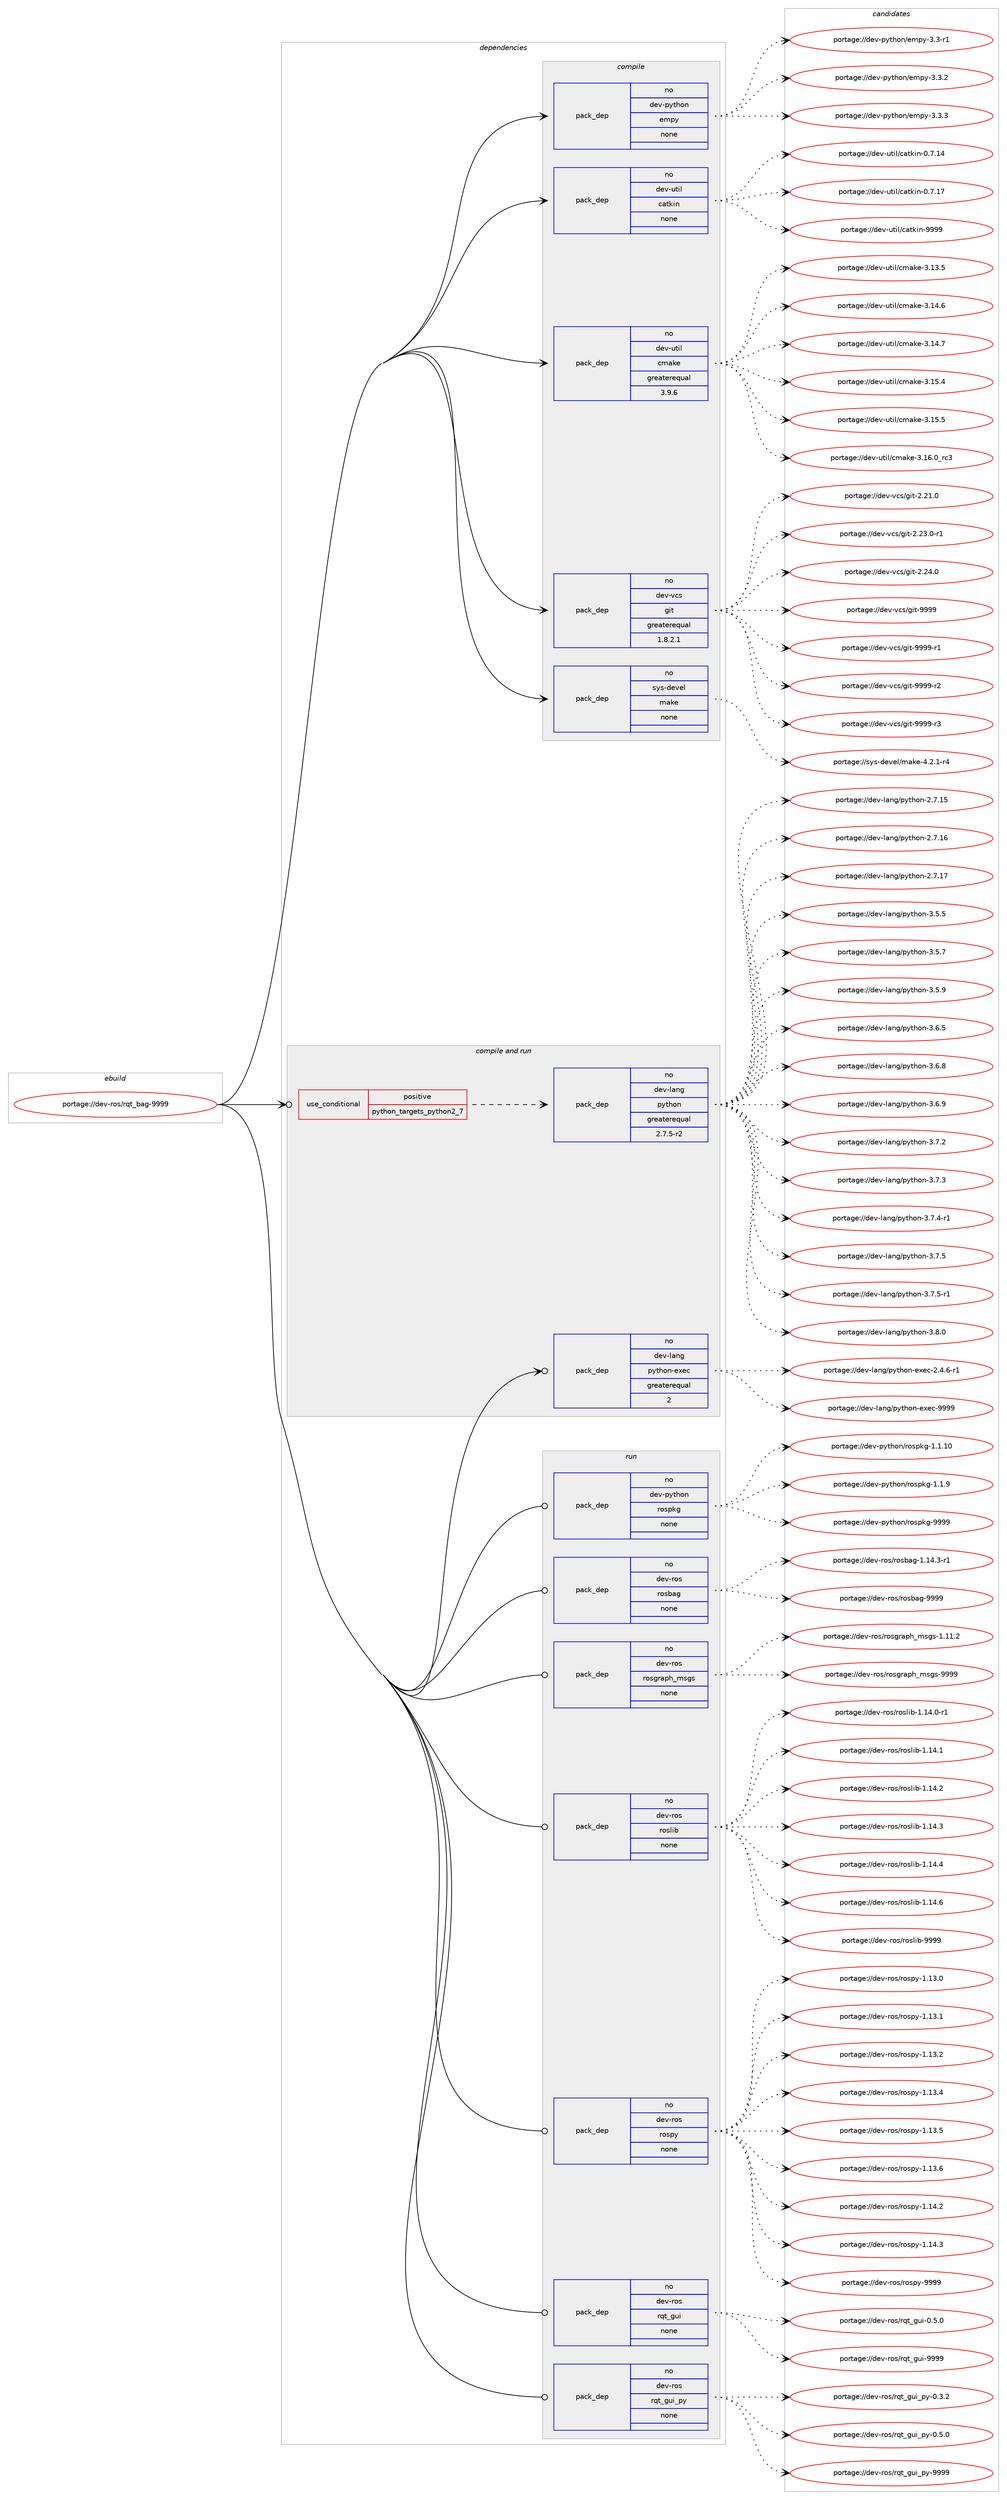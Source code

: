 digraph prolog {

# *************
# Graph options
# *************

newrank=true;
concentrate=true;
compound=true;
graph [rankdir=LR,fontname=Helvetica,fontsize=10,ranksep=1.5];#, ranksep=2.5, nodesep=0.2];
edge  [arrowhead=vee];
node  [fontname=Helvetica,fontsize=10];

# **********
# The ebuild
# **********

subgraph cluster_leftcol {
color=gray;
rank=same;
label=<<i>ebuild</i>>;
id [label="portage://dev-ros/rqt_bag-9999", color=red, width=4, href="../dev-ros/rqt_bag-9999.svg"];
}

# ****************
# The dependencies
# ****************

subgraph cluster_midcol {
color=gray;
label=<<i>dependencies</i>>;
subgraph cluster_compile {
fillcolor="#eeeeee";
style=filled;
label=<<i>compile</i>>;
subgraph pack152208 {
dependency200193 [label=<<TABLE BORDER="0" CELLBORDER="1" CELLSPACING="0" CELLPADDING="4" WIDTH="220"><TR><TD ROWSPAN="6" CELLPADDING="30">pack_dep</TD></TR><TR><TD WIDTH="110">no</TD></TR><TR><TD>dev-python</TD></TR><TR><TD>empy</TD></TR><TR><TD>none</TD></TR><TR><TD></TD></TR></TABLE>>, shape=none, color=blue];
}
id:e -> dependency200193:w [weight=20,style="solid",arrowhead="vee"];
subgraph pack152209 {
dependency200194 [label=<<TABLE BORDER="0" CELLBORDER="1" CELLSPACING="0" CELLPADDING="4" WIDTH="220"><TR><TD ROWSPAN="6" CELLPADDING="30">pack_dep</TD></TR><TR><TD WIDTH="110">no</TD></TR><TR><TD>dev-util</TD></TR><TR><TD>catkin</TD></TR><TR><TD>none</TD></TR><TR><TD></TD></TR></TABLE>>, shape=none, color=blue];
}
id:e -> dependency200194:w [weight=20,style="solid",arrowhead="vee"];
subgraph pack152210 {
dependency200195 [label=<<TABLE BORDER="0" CELLBORDER="1" CELLSPACING="0" CELLPADDING="4" WIDTH="220"><TR><TD ROWSPAN="6" CELLPADDING="30">pack_dep</TD></TR><TR><TD WIDTH="110">no</TD></TR><TR><TD>dev-util</TD></TR><TR><TD>cmake</TD></TR><TR><TD>greaterequal</TD></TR><TR><TD>3.9.6</TD></TR></TABLE>>, shape=none, color=blue];
}
id:e -> dependency200195:w [weight=20,style="solid",arrowhead="vee"];
subgraph pack152211 {
dependency200196 [label=<<TABLE BORDER="0" CELLBORDER="1" CELLSPACING="0" CELLPADDING="4" WIDTH="220"><TR><TD ROWSPAN="6" CELLPADDING="30">pack_dep</TD></TR><TR><TD WIDTH="110">no</TD></TR><TR><TD>dev-vcs</TD></TR><TR><TD>git</TD></TR><TR><TD>greaterequal</TD></TR><TR><TD>1.8.2.1</TD></TR></TABLE>>, shape=none, color=blue];
}
id:e -> dependency200196:w [weight=20,style="solid",arrowhead="vee"];
subgraph pack152212 {
dependency200197 [label=<<TABLE BORDER="0" CELLBORDER="1" CELLSPACING="0" CELLPADDING="4" WIDTH="220"><TR><TD ROWSPAN="6" CELLPADDING="30">pack_dep</TD></TR><TR><TD WIDTH="110">no</TD></TR><TR><TD>sys-devel</TD></TR><TR><TD>make</TD></TR><TR><TD>none</TD></TR><TR><TD></TD></TR></TABLE>>, shape=none, color=blue];
}
id:e -> dependency200197:w [weight=20,style="solid",arrowhead="vee"];
}
subgraph cluster_compileandrun {
fillcolor="#eeeeee";
style=filled;
label=<<i>compile and run</i>>;
subgraph cond44557 {
dependency200198 [label=<<TABLE BORDER="0" CELLBORDER="1" CELLSPACING="0" CELLPADDING="4"><TR><TD ROWSPAN="3" CELLPADDING="10">use_conditional</TD></TR><TR><TD>positive</TD></TR><TR><TD>python_targets_python2_7</TD></TR></TABLE>>, shape=none, color=red];
subgraph pack152213 {
dependency200199 [label=<<TABLE BORDER="0" CELLBORDER="1" CELLSPACING="0" CELLPADDING="4" WIDTH="220"><TR><TD ROWSPAN="6" CELLPADDING="30">pack_dep</TD></TR><TR><TD WIDTH="110">no</TD></TR><TR><TD>dev-lang</TD></TR><TR><TD>python</TD></TR><TR><TD>greaterequal</TD></TR><TR><TD>2.7.5-r2</TD></TR></TABLE>>, shape=none, color=blue];
}
dependency200198:e -> dependency200199:w [weight=20,style="dashed",arrowhead="vee"];
}
id:e -> dependency200198:w [weight=20,style="solid",arrowhead="odotvee"];
subgraph pack152214 {
dependency200200 [label=<<TABLE BORDER="0" CELLBORDER="1" CELLSPACING="0" CELLPADDING="4" WIDTH="220"><TR><TD ROWSPAN="6" CELLPADDING="30">pack_dep</TD></TR><TR><TD WIDTH="110">no</TD></TR><TR><TD>dev-lang</TD></TR><TR><TD>python-exec</TD></TR><TR><TD>greaterequal</TD></TR><TR><TD>2</TD></TR></TABLE>>, shape=none, color=blue];
}
id:e -> dependency200200:w [weight=20,style="solid",arrowhead="odotvee"];
}
subgraph cluster_run {
fillcolor="#eeeeee";
style=filled;
label=<<i>run</i>>;
subgraph pack152215 {
dependency200201 [label=<<TABLE BORDER="0" CELLBORDER="1" CELLSPACING="0" CELLPADDING="4" WIDTH="220"><TR><TD ROWSPAN="6" CELLPADDING="30">pack_dep</TD></TR><TR><TD WIDTH="110">no</TD></TR><TR><TD>dev-python</TD></TR><TR><TD>rospkg</TD></TR><TR><TD>none</TD></TR><TR><TD></TD></TR></TABLE>>, shape=none, color=blue];
}
id:e -> dependency200201:w [weight=20,style="solid",arrowhead="odot"];
subgraph pack152216 {
dependency200202 [label=<<TABLE BORDER="0" CELLBORDER="1" CELLSPACING="0" CELLPADDING="4" WIDTH="220"><TR><TD ROWSPAN="6" CELLPADDING="30">pack_dep</TD></TR><TR><TD WIDTH="110">no</TD></TR><TR><TD>dev-ros</TD></TR><TR><TD>rosbag</TD></TR><TR><TD>none</TD></TR><TR><TD></TD></TR></TABLE>>, shape=none, color=blue];
}
id:e -> dependency200202:w [weight=20,style="solid",arrowhead="odot"];
subgraph pack152217 {
dependency200203 [label=<<TABLE BORDER="0" CELLBORDER="1" CELLSPACING="0" CELLPADDING="4" WIDTH="220"><TR><TD ROWSPAN="6" CELLPADDING="30">pack_dep</TD></TR><TR><TD WIDTH="110">no</TD></TR><TR><TD>dev-ros</TD></TR><TR><TD>rosgraph_msgs</TD></TR><TR><TD>none</TD></TR><TR><TD></TD></TR></TABLE>>, shape=none, color=blue];
}
id:e -> dependency200203:w [weight=20,style="solid",arrowhead="odot"];
subgraph pack152218 {
dependency200204 [label=<<TABLE BORDER="0" CELLBORDER="1" CELLSPACING="0" CELLPADDING="4" WIDTH="220"><TR><TD ROWSPAN="6" CELLPADDING="30">pack_dep</TD></TR><TR><TD WIDTH="110">no</TD></TR><TR><TD>dev-ros</TD></TR><TR><TD>roslib</TD></TR><TR><TD>none</TD></TR><TR><TD></TD></TR></TABLE>>, shape=none, color=blue];
}
id:e -> dependency200204:w [weight=20,style="solid",arrowhead="odot"];
subgraph pack152219 {
dependency200205 [label=<<TABLE BORDER="0" CELLBORDER="1" CELLSPACING="0" CELLPADDING="4" WIDTH="220"><TR><TD ROWSPAN="6" CELLPADDING="30">pack_dep</TD></TR><TR><TD WIDTH="110">no</TD></TR><TR><TD>dev-ros</TD></TR><TR><TD>rospy</TD></TR><TR><TD>none</TD></TR><TR><TD></TD></TR></TABLE>>, shape=none, color=blue];
}
id:e -> dependency200205:w [weight=20,style="solid",arrowhead="odot"];
subgraph pack152220 {
dependency200206 [label=<<TABLE BORDER="0" CELLBORDER="1" CELLSPACING="0" CELLPADDING="4" WIDTH="220"><TR><TD ROWSPAN="6" CELLPADDING="30">pack_dep</TD></TR><TR><TD WIDTH="110">no</TD></TR><TR><TD>dev-ros</TD></TR><TR><TD>rqt_gui</TD></TR><TR><TD>none</TD></TR><TR><TD></TD></TR></TABLE>>, shape=none, color=blue];
}
id:e -> dependency200206:w [weight=20,style="solid",arrowhead="odot"];
subgraph pack152221 {
dependency200207 [label=<<TABLE BORDER="0" CELLBORDER="1" CELLSPACING="0" CELLPADDING="4" WIDTH="220"><TR><TD ROWSPAN="6" CELLPADDING="30">pack_dep</TD></TR><TR><TD WIDTH="110">no</TD></TR><TR><TD>dev-ros</TD></TR><TR><TD>rqt_gui_py</TD></TR><TR><TD>none</TD></TR><TR><TD></TD></TR></TABLE>>, shape=none, color=blue];
}
id:e -> dependency200207:w [weight=20,style="solid",arrowhead="odot"];
}
}

# **************
# The candidates
# **************

subgraph cluster_choices {
rank=same;
color=gray;
label=<<i>candidates</i>>;

subgraph choice152208 {
color=black;
nodesep=1;
choiceportage1001011184511212111610411111047101109112121455146514511449 [label="portage://dev-python/empy-3.3-r1", color=red, width=4,href="../dev-python/empy-3.3-r1.svg"];
choiceportage1001011184511212111610411111047101109112121455146514650 [label="portage://dev-python/empy-3.3.2", color=red, width=4,href="../dev-python/empy-3.3.2.svg"];
choiceportage1001011184511212111610411111047101109112121455146514651 [label="portage://dev-python/empy-3.3.3", color=red, width=4,href="../dev-python/empy-3.3.3.svg"];
dependency200193:e -> choiceportage1001011184511212111610411111047101109112121455146514511449:w [style=dotted,weight="100"];
dependency200193:e -> choiceportage1001011184511212111610411111047101109112121455146514650:w [style=dotted,weight="100"];
dependency200193:e -> choiceportage1001011184511212111610411111047101109112121455146514651:w [style=dotted,weight="100"];
}
subgraph choice152209 {
color=black;
nodesep=1;
choiceportage1001011184511711610510847999711610710511045484655464952 [label="portage://dev-util/catkin-0.7.14", color=red, width=4,href="../dev-util/catkin-0.7.14.svg"];
choiceportage1001011184511711610510847999711610710511045484655464955 [label="portage://dev-util/catkin-0.7.17", color=red, width=4,href="../dev-util/catkin-0.7.17.svg"];
choiceportage100101118451171161051084799971161071051104557575757 [label="portage://dev-util/catkin-9999", color=red, width=4,href="../dev-util/catkin-9999.svg"];
dependency200194:e -> choiceportage1001011184511711610510847999711610710511045484655464952:w [style=dotted,weight="100"];
dependency200194:e -> choiceportage1001011184511711610510847999711610710511045484655464955:w [style=dotted,weight="100"];
dependency200194:e -> choiceportage100101118451171161051084799971161071051104557575757:w [style=dotted,weight="100"];
}
subgraph choice152210 {
color=black;
nodesep=1;
choiceportage1001011184511711610510847991099710710145514649514653 [label="portage://dev-util/cmake-3.13.5", color=red, width=4,href="../dev-util/cmake-3.13.5.svg"];
choiceportage1001011184511711610510847991099710710145514649524654 [label="portage://dev-util/cmake-3.14.6", color=red, width=4,href="../dev-util/cmake-3.14.6.svg"];
choiceportage1001011184511711610510847991099710710145514649524655 [label="portage://dev-util/cmake-3.14.7", color=red, width=4,href="../dev-util/cmake-3.14.7.svg"];
choiceportage1001011184511711610510847991099710710145514649534652 [label="portage://dev-util/cmake-3.15.4", color=red, width=4,href="../dev-util/cmake-3.15.4.svg"];
choiceportage1001011184511711610510847991099710710145514649534653 [label="portage://dev-util/cmake-3.15.5", color=red, width=4,href="../dev-util/cmake-3.15.5.svg"];
choiceportage1001011184511711610510847991099710710145514649544648951149951 [label="portage://dev-util/cmake-3.16.0_rc3", color=red, width=4,href="../dev-util/cmake-3.16.0_rc3.svg"];
dependency200195:e -> choiceportage1001011184511711610510847991099710710145514649514653:w [style=dotted,weight="100"];
dependency200195:e -> choiceportage1001011184511711610510847991099710710145514649524654:w [style=dotted,weight="100"];
dependency200195:e -> choiceportage1001011184511711610510847991099710710145514649524655:w [style=dotted,weight="100"];
dependency200195:e -> choiceportage1001011184511711610510847991099710710145514649534652:w [style=dotted,weight="100"];
dependency200195:e -> choiceportage1001011184511711610510847991099710710145514649534653:w [style=dotted,weight="100"];
dependency200195:e -> choiceportage1001011184511711610510847991099710710145514649544648951149951:w [style=dotted,weight="100"];
}
subgraph choice152211 {
color=black;
nodesep=1;
choiceportage10010111845118991154710310511645504650494648 [label="portage://dev-vcs/git-2.21.0", color=red, width=4,href="../dev-vcs/git-2.21.0.svg"];
choiceportage100101118451189911547103105116455046505146484511449 [label="portage://dev-vcs/git-2.23.0-r1", color=red, width=4,href="../dev-vcs/git-2.23.0-r1.svg"];
choiceportage10010111845118991154710310511645504650524648 [label="portage://dev-vcs/git-2.24.0", color=red, width=4,href="../dev-vcs/git-2.24.0.svg"];
choiceportage1001011184511899115471031051164557575757 [label="portage://dev-vcs/git-9999", color=red, width=4,href="../dev-vcs/git-9999.svg"];
choiceportage10010111845118991154710310511645575757574511449 [label="portage://dev-vcs/git-9999-r1", color=red, width=4,href="../dev-vcs/git-9999-r1.svg"];
choiceportage10010111845118991154710310511645575757574511450 [label="portage://dev-vcs/git-9999-r2", color=red, width=4,href="../dev-vcs/git-9999-r2.svg"];
choiceportage10010111845118991154710310511645575757574511451 [label="portage://dev-vcs/git-9999-r3", color=red, width=4,href="../dev-vcs/git-9999-r3.svg"];
dependency200196:e -> choiceportage10010111845118991154710310511645504650494648:w [style=dotted,weight="100"];
dependency200196:e -> choiceportage100101118451189911547103105116455046505146484511449:w [style=dotted,weight="100"];
dependency200196:e -> choiceportage10010111845118991154710310511645504650524648:w [style=dotted,weight="100"];
dependency200196:e -> choiceportage1001011184511899115471031051164557575757:w [style=dotted,weight="100"];
dependency200196:e -> choiceportage10010111845118991154710310511645575757574511449:w [style=dotted,weight="100"];
dependency200196:e -> choiceportage10010111845118991154710310511645575757574511450:w [style=dotted,weight="100"];
dependency200196:e -> choiceportage10010111845118991154710310511645575757574511451:w [style=dotted,weight="100"];
}
subgraph choice152212 {
color=black;
nodesep=1;
choiceportage1151211154510010111810110847109971071014552465046494511452 [label="portage://sys-devel/make-4.2.1-r4", color=red, width=4,href="../sys-devel/make-4.2.1-r4.svg"];
dependency200197:e -> choiceportage1151211154510010111810110847109971071014552465046494511452:w [style=dotted,weight="100"];
}
subgraph choice152213 {
color=black;
nodesep=1;
choiceportage10010111845108971101034711212111610411111045504655464953 [label="portage://dev-lang/python-2.7.15", color=red, width=4,href="../dev-lang/python-2.7.15.svg"];
choiceportage10010111845108971101034711212111610411111045504655464954 [label="portage://dev-lang/python-2.7.16", color=red, width=4,href="../dev-lang/python-2.7.16.svg"];
choiceportage10010111845108971101034711212111610411111045504655464955 [label="portage://dev-lang/python-2.7.17", color=red, width=4,href="../dev-lang/python-2.7.17.svg"];
choiceportage100101118451089711010347112121116104111110455146534653 [label="portage://dev-lang/python-3.5.5", color=red, width=4,href="../dev-lang/python-3.5.5.svg"];
choiceportage100101118451089711010347112121116104111110455146534655 [label="portage://dev-lang/python-3.5.7", color=red, width=4,href="../dev-lang/python-3.5.7.svg"];
choiceportage100101118451089711010347112121116104111110455146534657 [label="portage://dev-lang/python-3.5.9", color=red, width=4,href="../dev-lang/python-3.5.9.svg"];
choiceportage100101118451089711010347112121116104111110455146544653 [label="portage://dev-lang/python-3.6.5", color=red, width=4,href="../dev-lang/python-3.6.5.svg"];
choiceportage100101118451089711010347112121116104111110455146544656 [label="portage://dev-lang/python-3.6.8", color=red, width=4,href="../dev-lang/python-3.6.8.svg"];
choiceportage100101118451089711010347112121116104111110455146544657 [label="portage://dev-lang/python-3.6.9", color=red, width=4,href="../dev-lang/python-3.6.9.svg"];
choiceportage100101118451089711010347112121116104111110455146554650 [label="portage://dev-lang/python-3.7.2", color=red, width=4,href="../dev-lang/python-3.7.2.svg"];
choiceportage100101118451089711010347112121116104111110455146554651 [label="portage://dev-lang/python-3.7.3", color=red, width=4,href="../dev-lang/python-3.7.3.svg"];
choiceportage1001011184510897110103471121211161041111104551465546524511449 [label="portage://dev-lang/python-3.7.4-r1", color=red, width=4,href="../dev-lang/python-3.7.4-r1.svg"];
choiceportage100101118451089711010347112121116104111110455146554653 [label="portage://dev-lang/python-3.7.5", color=red, width=4,href="../dev-lang/python-3.7.5.svg"];
choiceportage1001011184510897110103471121211161041111104551465546534511449 [label="portage://dev-lang/python-3.7.5-r1", color=red, width=4,href="../dev-lang/python-3.7.5-r1.svg"];
choiceportage100101118451089711010347112121116104111110455146564648 [label="portage://dev-lang/python-3.8.0", color=red, width=4,href="../dev-lang/python-3.8.0.svg"];
dependency200199:e -> choiceportage10010111845108971101034711212111610411111045504655464953:w [style=dotted,weight="100"];
dependency200199:e -> choiceportage10010111845108971101034711212111610411111045504655464954:w [style=dotted,weight="100"];
dependency200199:e -> choiceportage10010111845108971101034711212111610411111045504655464955:w [style=dotted,weight="100"];
dependency200199:e -> choiceportage100101118451089711010347112121116104111110455146534653:w [style=dotted,weight="100"];
dependency200199:e -> choiceportage100101118451089711010347112121116104111110455146534655:w [style=dotted,weight="100"];
dependency200199:e -> choiceportage100101118451089711010347112121116104111110455146534657:w [style=dotted,weight="100"];
dependency200199:e -> choiceportage100101118451089711010347112121116104111110455146544653:w [style=dotted,weight="100"];
dependency200199:e -> choiceportage100101118451089711010347112121116104111110455146544656:w [style=dotted,weight="100"];
dependency200199:e -> choiceportage100101118451089711010347112121116104111110455146544657:w [style=dotted,weight="100"];
dependency200199:e -> choiceportage100101118451089711010347112121116104111110455146554650:w [style=dotted,weight="100"];
dependency200199:e -> choiceportage100101118451089711010347112121116104111110455146554651:w [style=dotted,weight="100"];
dependency200199:e -> choiceportage1001011184510897110103471121211161041111104551465546524511449:w [style=dotted,weight="100"];
dependency200199:e -> choiceportage100101118451089711010347112121116104111110455146554653:w [style=dotted,weight="100"];
dependency200199:e -> choiceportage1001011184510897110103471121211161041111104551465546534511449:w [style=dotted,weight="100"];
dependency200199:e -> choiceportage100101118451089711010347112121116104111110455146564648:w [style=dotted,weight="100"];
}
subgraph choice152214 {
color=black;
nodesep=1;
choiceportage10010111845108971101034711212111610411111045101120101994550465246544511449 [label="portage://dev-lang/python-exec-2.4.6-r1", color=red, width=4,href="../dev-lang/python-exec-2.4.6-r1.svg"];
choiceportage10010111845108971101034711212111610411111045101120101994557575757 [label="portage://dev-lang/python-exec-9999", color=red, width=4,href="../dev-lang/python-exec-9999.svg"];
dependency200200:e -> choiceportage10010111845108971101034711212111610411111045101120101994550465246544511449:w [style=dotted,weight="100"];
dependency200200:e -> choiceportage10010111845108971101034711212111610411111045101120101994557575757:w [style=dotted,weight="100"];
}
subgraph choice152215 {
color=black;
nodesep=1;
choiceportage100101118451121211161041111104711411111511210710345494649464948 [label="portage://dev-python/rospkg-1.1.10", color=red, width=4,href="../dev-python/rospkg-1.1.10.svg"];
choiceportage1001011184511212111610411111047114111115112107103454946494657 [label="portage://dev-python/rospkg-1.1.9", color=red, width=4,href="../dev-python/rospkg-1.1.9.svg"];
choiceportage10010111845112121116104111110471141111151121071034557575757 [label="portage://dev-python/rospkg-9999", color=red, width=4,href="../dev-python/rospkg-9999.svg"];
dependency200201:e -> choiceportage100101118451121211161041111104711411111511210710345494649464948:w [style=dotted,weight="100"];
dependency200201:e -> choiceportage1001011184511212111610411111047114111115112107103454946494657:w [style=dotted,weight="100"];
dependency200201:e -> choiceportage10010111845112121116104111110471141111151121071034557575757:w [style=dotted,weight="100"];
}
subgraph choice152216 {
color=black;
nodesep=1;
choiceportage10010111845114111115471141111159897103454946495246514511449 [label="portage://dev-ros/rosbag-1.14.3-r1", color=red, width=4,href="../dev-ros/rosbag-1.14.3-r1.svg"];
choiceportage100101118451141111154711411111598971034557575757 [label="portage://dev-ros/rosbag-9999", color=red, width=4,href="../dev-ros/rosbag-9999.svg"];
dependency200202:e -> choiceportage10010111845114111115471141111159897103454946495246514511449:w [style=dotted,weight="100"];
dependency200202:e -> choiceportage100101118451141111154711411111598971034557575757:w [style=dotted,weight="100"];
}
subgraph choice152217 {
color=black;
nodesep=1;
choiceportage1001011184511411111547114111115103114971121049510911510311545494649494650 [label="portage://dev-ros/rosgraph_msgs-1.11.2", color=red, width=4,href="../dev-ros/rosgraph_msgs-1.11.2.svg"];
choiceportage100101118451141111154711411111510311497112104951091151031154557575757 [label="portage://dev-ros/rosgraph_msgs-9999", color=red, width=4,href="../dev-ros/rosgraph_msgs-9999.svg"];
dependency200203:e -> choiceportage1001011184511411111547114111115103114971121049510911510311545494649494650:w [style=dotted,weight="100"];
dependency200203:e -> choiceportage100101118451141111154711411111510311497112104951091151031154557575757:w [style=dotted,weight="100"];
}
subgraph choice152218 {
color=black;
nodesep=1;
choiceportage100101118451141111154711411111510810598454946495246484511449 [label="portage://dev-ros/roslib-1.14.0-r1", color=red, width=4,href="../dev-ros/roslib-1.14.0-r1.svg"];
choiceportage10010111845114111115471141111151081059845494649524649 [label="portage://dev-ros/roslib-1.14.1", color=red, width=4,href="../dev-ros/roslib-1.14.1.svg"];
choiceportage10010111845114111115471141111151081059845494649524650 [label="portage://dev-ros/roslib-1.14.2", color=red, width=4,href="../dev-ros/roslib-1.14.2.svg"];
choiceportage10010111845114111115471141111151081059845494649524651 [label="portage://dev-ros/roslib-1.14.3", color=red, width=4,href="../dev-ros/roslib-1.14.3.svg"];
choiceportage10010111845114111115471141111151081059845494649524652 [label="portage://dev-ros/roslib-1.14.4", color=red, width=4,href="../dev-ros/roslib-1.14.4.svg"];
choiceportage10010111845114111115471141111151081059845494649524654 [label="portage://dev-ros/roslib-1.14.6", color=red, width=4,href="../dev-ros/roslib-1.14.6.svg"];
choiceportage1001011184511411111547114111115108105984557575757 [label="portage://dev-ros/roslib-9999", color=red, width=4,href="../dev-ros/roslib-9999.svg"];
dependency200204:e -> choiceportage100101118451141111154711411111510810598454946495246484511449:w [style=dotted,weight="100"];
dependency200204:e -> choiceportage10010111845114111115471141111151081059845494649524649:w [style=dotted,weight="100"];
dependency200204:e -> choiceportage10010111845114111115471141111151081059845494649524650:w [style=dotted,weight="100"];
dependency200204:e -> choiceportage10010111845114111115471141111151081059845494649524651:w [style=dotted,weight="100"];
dependency200204:e -> choiceportage10010111845114111115471141111151081059845494649524652:w [style=dotted,weight="100"];
dependency200204:e -> choiceportage10010111845114111115471141111151081059845494649524654:w [style=dotted,weight="100"];
dependency200204:e -> choiceportage1001011184511411111547114111115108105984557575757:w [style=dotted,weight="100"];
}
subgraph choice152219 {
color=black;
nodesep=1;
choiceportage100101118451141111154711411111511212145494649514648 [label="portage://dev-ros/rospy-1.13.0", color=red, width=4,href="../dev-ros/rospy-1.13.0.svg"];
choiceportage100101118451141111154711411111511212145494649514649 [label="portage://dev-ros/rospy-1.13.1", color=red, width=4,href="../dev-ros/rospy-1.13.1.svg"];
choiceportage100101118451141111154711411111511212145494649514650 [label="portage://dev-ros/rospy-1.13.2", color=red, width=4,href="../dev-ros/rospy-1.13.2.svg"];
choiceportage100101118451141111154711411111511212145494649514652 [label="portage://dev-ros/rospy-1.13.4", color=red, width=4,href="../dev-ros/rospy-1.13.4.svg"];
choiceportage100101118451141111154711411111511212145494649514653 [label="portage://dev-ros/rospy-1.13.5", color=red, width=4,href="../dev-ros/rospy-1.13.5.svg"];
choiceportage100101118451141111154711411111511212145494649514654 [label="portage://dev-ros/rospy-1.13.6", color=red, width=4,href="../dev-ros/rospy-1.13.6.svg"];
choiceportage100101118451141111154711411111511212145494649524650 [label="portage://dev-ros/rospy-1.14.2", color=red, width=4,href="../dev-ros/rospy-1.14.2.svg"];
choiceportage100101118451141111154711411111511212145494649524651 [label="portage://dev-ros/rospy-1.14.3", color=red, width=4,href="../dev-ros/rospy-1.14.3.svg"];
choiceportage10010111845114111115471141111151121214557575757 [label="portage://dev-ros/rospy-9999", color=red, width=4,href="../dev-ros/rospy-9999.svg"];
dependency200205:e -> choiceportage100101118451141111154711411111511212145494649514648:w [style=dotted,weight="100"];
dependency200205:e -> choiceportage100101118451141111154711411111511212145494649514649:w [style=dotted,weight="100"];
dependency200205:e -> choiceportage100101118451141111154711411111511212145494649514650:w [style=dotted,weight="100"];
dependency200205:e -> choiceportage100101118451141111154711411111511212145494649514652:w [style=dotted,weight="100"];
dependency200205:e -> choiceportage100101118451141111154711411111511212145494649514653:w [style=dotted,weight="100"];
dependency200205:e -> choiceportage100101118451141111154711411111511212145494649514654:w [style=dotted,weight="100"];
dependency200205:e -> choiceportage100101118451141111154711411111511212145494649524650:w [style=dotted,weight="100"];
dependency200205:e -> choiceportage100101118451141111154711411111511212145494649524651:w [style=dotted,weight="100"];
dependency200205:e -> choiceportage10010111845114111115471141111151121214557575757:w [style=dotted,weight="100"];
}
subgraph choice152220 {
color=black;
nodesep=1;
choiceportage100101118451141111154711411311695103117105454846534648 [label="portage://dev-ros/rqt_gui-0.5.0", color=red, width=4,href="../dev-ros/rqt_gui-0.5.0.svg"];
choiceportage1001011184511411111547114113116951031171054557575757 [label="portage://dev-ros/rqt_gui-9999", color=red, width=4,href="../dev-ros/rqt_gui-9999.svg"];
dependency200206:e -> choiceportage100101118451141111154711411311695103117105454846534648:w [style=dotted,weight="100"];
dependency200206:e -> choiceportage1001011184511411111547114113116951031171054557575757:w [style=dotted,weight="100"];
}
subgraph choice152221 {
color=black;
nodesep=1;
choiceportage10010111845114111115471141131169510311710595112121454846514650 [label="portage://dev-ros/rqt_gui_py-0.3.2", color=red, width=4,href="../dev-ros/rqt_gui_py-0.3.2.svg"];
choiceportage10010111845114111115471141131169510311710595112121454846534648 [label="portage://dev-ros/rqt_gui_py-0.5.0", color=red, width=4,href="../dev-ros/rqt_gui_py-0.5.0.svg"];
choiceportage100101118451141111154711411311695103117105951121214557575757 [label="portage://dev-ros/rqt_gui_py-9999", color=red, width=4,href="../dev-ros/rqt_gui_py-9999.svg"];
dependency200207:e -> choiceportage10010111845114111115471141131169510311710595112121454846514650:w [style=dotted,weight="100"];
dependency200207:e -> choiceportage10010111845114111115471141131169510311710595112121454846534648:w [style=dotted,weight="100"];
dependency200207:e -> choiceportage100101118451141111154711411311695103117105951121214557575757:w [style=dotted,weight="100"];
}
}

}
